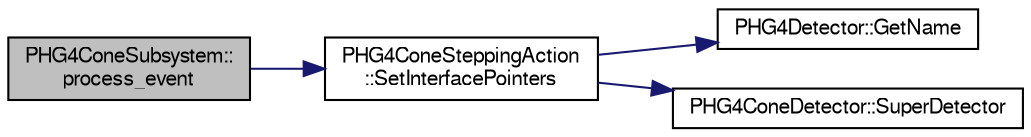 digraph "PHG4ConeSubsystem::process_event"
{
  bgcolor="transparent";
  edge [fontname="FreeSans",fontsize="10",labelfontname="FreeSans",labelfontsize="10"];
  node [fontname="FreeSans",fontsize="10",shape=record];
  rankdir="LR";
  Node1 [label="PHG4ConeSubsystem::\lprocess_event",height=0.2,width=0.4,color="black", fillcolor="grey75", style="filled" fontcolor="black"];
  Node1 -> Node2 [color="midnightblue",fontsize="10",style="solid",fontname="FreeSans"];
  Node2 [label="PHG4ConeSteppingAction\l::SetInterfacePointers",height=0.2,width=0.4,color="black",URL="$d4/d7a/classPHG4ConeSteppingAction.html#a6b0a3fdd0b218a02c7156c1dda8d96cd",tooltip="reimplemented from base class "];
  Node2 -> Node3 [color="midnightblue",fontsize="10",style="solid",fontname="FreeSans"];
  Node3 [label="PHG4Detector::GetName",height=0.2,width=0.4,color="black",URL="$d3/de7/classPHG4Detector.html#a2d071f49fa045db5ade51bb99f88218f"];
  Node2 -> Node4 [color="midnightblue",fontsize="10",style="solid",fontname="FreeSans"];
  Node4 [label="PHG4ConeDetector::SuperDetector",height=0.2,width=0.4,color="black",URL="$d6/d41/classPHG4ConeDetector.html#a8e69b63cdab85fd81fd0d3262871580a"];
}
